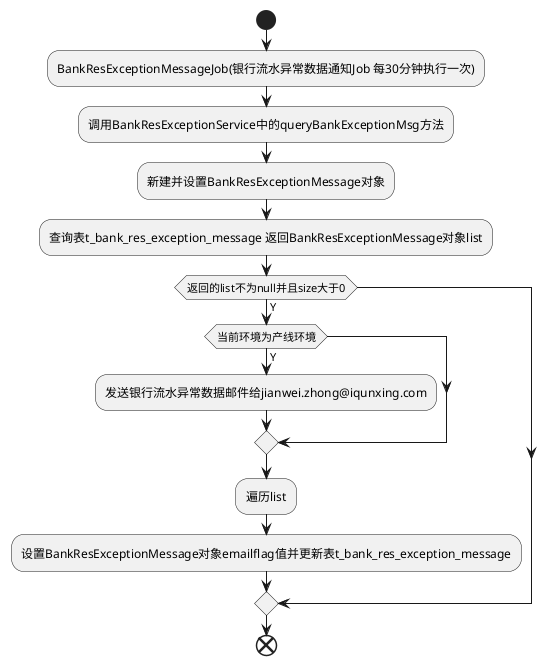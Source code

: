 @startuml

start
:BankResExceptionMessageJob(银行流水异常数据通知Job 每30分钟执行一次);
:调用BankResExceptionService中的queryBankExceptionMsg方法;
:新建并设置BankResExceptionMessage对象;
:查询表t_bank_res_exception_message 返回BankResExceptionMessage对象list;
if(返回的list不为null并且size大于0)then(Y)
    if(当前环境为产线环境)then(Y)
    :发送银行流水异常数据邮件给jianwei.zhong@iqunxing.com;
    endif
    :遍历list;
    :设置BankResExceptionMessage对象emailflag值并更新表t_bank_res_exception_message;
endif
end

@enduml